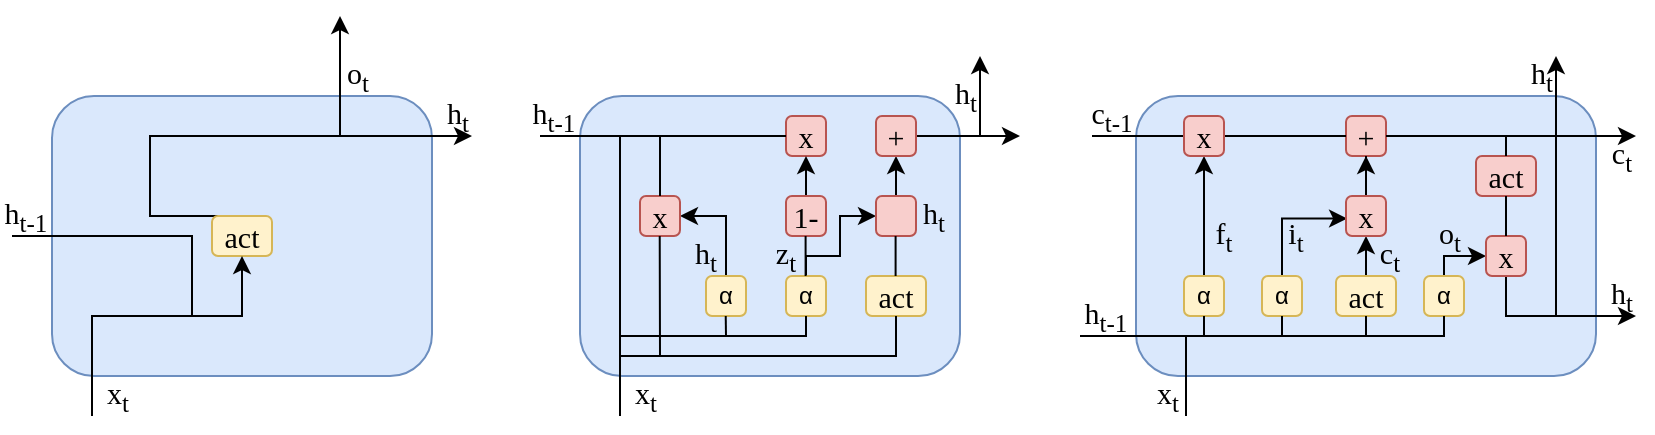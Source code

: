 <mxfile version="23.1.2" type="github">
  <diagram name="Page-1" id="IEJkf_hCV8dXlVngM3ra">
    <mxGraphModel dx="1195" dy="682" grid="1" gridSize="10" guides="1" tooltips="1" connect="1" arrows="1" fold="1" page="1" pageScale="1" pageWidth="1100" pageHeight="850" math="0" shadow="0">
      <root>
        <mxCell id="0" />
        <mxCell id="1" parent="0" />
        <mxCell id="qDmLnBeWTp0_LzGQM5Zg-1" value="" style="rounded=1;whiteSpace=wrap;html=1;fillColor=#dae8fc;strokeColor=#6c8ebf;" vertex="1" parent="1">
          <mxGeometry x="838" y="90" width="230" height="140" as="geometry" />
        </mxCell>
        <mxCell id="qDmLnBeWTp0_LzGQM5Zg-14" style="edgeStyle=orthogonalEdgeStyle;rounded=0;orthogonalLoop=1;jettySize=auto;html=1;exitX=0.5;exitY=0;exitDx=0;exitDy=0;entryX=0.5;entryY=1;entryDx=0;entryDy=0;" edge="1" parent="1" source="qDmLnBeWTp0_LzGQM5Zg-2" target="qDmLnBeWTp0_LzGQM5Zg-10">
          <mxGeometry relative="1" as="geometry" />
        </mxCell>
        <mxCell id="qDmLnBeWTp0_LzGQM5Zg-2" value="&lt;font style=&quot;font-size: 15px;&quot; face=&quot;Times New Roman&quot;&gt;act&lt;/font&gt;" style="rounded=1;whiteSpace=wrap;html=1;fillColor=#fff2cc;strokeColor=#d6b656;" vertex="1" parent="1">
          <mxGeometry x="938" y="180" width="30" height="20" as="geometry" />
        </mxCell>
        <mxCell id="qDmLnBeWTp0_LzGQM5Zg-4" value="&lt;font face=&quot;Times New Roman&quot;&gt;&lt;span style=&quot;font-size: 15px;&quot;&gt;+&lt;/span&gt;&lt;/font&gt;" style="rounded=1;whiteSpace=wrap;html=1;fillColor=#f8cecc;strokeColor=#b85450;" vertex="1" parent="1">
          <mxGeometry x="943" y="100" width="20" height="20" as="geometry" />
        </mxCell>
        <mxCell id="qDmLnBeWTp0_LzGQM5Zg-9" style="edgeStyle=orthogonalEdgeStyle;rounded=0;orthogonalLoop=1;jettySize=auto;html=1;exitX=0.5;exitY=0;exitDx=0;exitDy=0;" edge="1" parent="1" source="qDmLnBeWTp0_LzGQM5Zg-5" target="qDmLnBeWTp0_LzGQM5Zg-3">
          <mxGeometry relative="1" as="geometry" />
        </mxCell>
        <mxCell id="qDmLnBeWTp0_LzGQM5Zg-5" value="α" style="rounded=1;whiteSpace=wrap;html=1;fillColor=#fff2cc;strokeColor=#d6b656;" vertex="1" parent="1">
          <mxGeometry x="862" y="180" width="20" height="20" as="geometry" />
        </mxCell>
        <mxCell id="qDmLnBeWTp0_LzGQM5Zg-12" style="edgeStyle=orthogonalEdgeStyle;rounded=0;orthogonalLoop=1;jettySize=auto;html=1;exitX=0.5;exitY=0;exitDx=0;exitDy=0;entryX=0.027;entryY=0.563;entryDx=0;entryDy=0;entryPerimeter=0;" edge="1" parent="1" source="qDmLnBeWTp0_LzGQM5Zg-6" target="qDmLnBeWTp0_LzGQM5Zg-10">
          <mxGeometry relative="1" as="geometry">
            <mxPoint x="960" y="150" as="targetPoint" />
          </mxGeometry>
        </mxCell>
        <mxCell id="qDmLnBeWTp0_LzGQM5Zg-6" value="α" style="rounded=1;whiteSpace=wrap;html=1;fillColor=#fff2cc;strokeColor=#d6b656;" vertex="1" parent="1">
          <mxGeometry x="901" y="180" width="20" height="20" as="geometry" />
        </mxCell>
        <mxCell id="qDmLnBeWTp0_LzGQM5Zg-7" value="&lt;font style=&quot;font-size: 15px;&quot; face=&quot;Times New Roman&quot;&gt;act&lt;/font&gt;" style="rounded=1;whiteSpace=wrap;html=1;fillColor=#f8cecc;strokeColor=#b85450;" vertex="1" parent="1">
          <mxGeometry x="1008" y="120" width="30" height="20" as="geometry" />
        </mxCell>
        <mxCell id="qDmLnBeWTp0_LzGQM5Zg-16" style="edgeStyle=orthogonalEdgeStyle;rounded=0;orthogonalLoop=1;jettySize=auto;html=1;exitX=0.5;exitY=0;exitDx=0;exitDy=0;entryX=0;entryY=0.5;entryDx=0;entryDy=0;" edge="1" parent="1" source="qDmLnBeWTp0_LzGQM5Zg-8" target="qDmLnBeWTp0_LzGQM5Zg-15">
          <mxGeometry relative="1" as="geometry">
            <Array as="points">
              <mxPoint x="992" y="170" />
            </Array>
          </mxGeometry>
        </mxCell>
        <mxCell id="qDmLnBeWTp0_LzGQM5Zg-8" value="α" style="rounded=1;whiteSpace=wrap;html=1;fillColor=#fff2cc;strokeColor=#d6b656;" vertex="1" parent="1">
          <mxGeometry x="982" y="180" width="20" height="20" as="geometry" />
        </mxCell>
        <mxCell id="qDmLnBeWTp0_LzGQM5Zg-13" style="edgeStyle=orthogonalEdgeStyle;rounded=0;orthogonalLoop=1;jettySize=auto;html=1;exitX=0.5;exitY=0;exitDx=0;exitDy=0;" edge="1" parent="1" source="qDmLnBeWTp0_LzGQM5Zg-10" target="qDmLnBeWTp0_LzGQM5Zg-4">
          <mxGeometry relative="1" as="geometry" />
        </mxCell>
        <mxCell id="qDmLnBeWTp0_LzGQM5Zg-10" value="&lt;font face=&quot;Times New Roman&quot;&gt;&lt;span style=&quot;font-size: 15px;&quot;&gt;x&lt;/span&gt;&lt;/font&gt;" style="rounded=1;whiteSpace=wrap;html=1;fillColor=#f8cecc;strokeColor=#b85450;" vertex="1" parent="1">
          <mxGeometry x="943" y="140" width="20" height="20" as="geometry" />
        </mxCell>
        <mxCell id="qDmLnBeWTp0_LzGQM5Zg-30" style="edgeStyle=orthogonalEdgeStyle;rounded=0;orthogonalLoop=1;jettySize=auto;html=1;" edge="1" parent="1" source="qDmLnBeWTp0_LzGQM5Zg-15">
          <mxGeometry relative="1" as="geometry">
            <mxPoint x="1088" y="200" as="targetPoint" />
            <Array as="points">
              <mxPoint x="1023" y="200" />
            </Array>
          </mxGeometry>
        </mxCell>
        <mxCell id="qDmLnBeWTp0_LzGQM5Zg-15" value="&lt;font face=&quot;Times New Roman&quot;&gt;&lt;span style=&quot;font-size: 15px;&quot;&gt;x&lt;/span&gt;&lt;/font&gt;" style="rounded=1;whiteSpace=wrap;html=1;fillColor=#f8cecc;strokeColor=#b85450;" vertex="1" parent="1">
          <mxGeometry x="1013" y="160" width="20" height="20" as="geometry" />
        </mxCell>
        <mxCell id="qDmLnBeWTp0_LzGQM5Zg-19" value="" style="endArrow=none;html=1;rounded=0;exitX=0;exitY=1;exitDx=0;exitDy=0;" edge="1" parent="1" source="qDmLnBeWTp0_LzGQM5Zg-37">
          <mxGeometry width="50" height="50" relative="1" as="geometry">
            <mxPoint x="798" y="210" as="sourcePoint" />
            <mxPoint x="984" y="210" as="targetPoint" />
          </mxGeometry>
        </mxCell>
        <mxCell id="qDmLnBeWTp0_LzGQM5Zg-21" value="" style="endArrow=none;html=1;rounded=0;entryX=0.5;entryY=1;entryDx=0;entryDy=0;" edge="1" parent="1" target="qDmLnBeWTp0_LzGQM5Zg-8">
          <mxGeometry width="50" height="50" relative="1" as="geometry">
            <mxPoint x="984" y="210" as="sourcePoint" />
            <mxPoint x="984" y="200" as="targetPoint" />
            <Array as="points">
              <mxPoint x="992" y="210" />
            </Array>
          </mxGeometry>
        </mxCell>
        <mxCell id="qDmLnBeWTp0_LzGQM5Zg-23" value="" style="endArrow=none;html=1;rounded=0;" edge="1" parent="1">
          <mxGeometry width="50" height="50" relative="1" as="geometry">
            <mxPoint x="953" y="210" as="sourcePoint" />
            <mxPoint x="953" y="200" as="targetPoint" />
          </mxGeometry>
        </mxCell>
        <mxCell id="qDmLnBeWTp0_LzGQM5Zg-24" value="" style="endArrow=none;html=1;rounded=0;" edge="1" parent="1">
          <mxGeometry width="50" height="50" relative="1" as="geometry">
            <mxPoint x="911" y="210" as="sourcePoint" />
            <mxPoint x="911" y="200" as="targetPoint" />
          </mxGeometry>
        </mxCell>
        <mxCell id="qDmLnBeWTp0_LzGQM5Zg-25" value="" style="endArrow=none;html=1;rounded=0;" edge="1" parent="1">
          <mxGeometry width="50" height="50" relative="1" as="geometry">
            <mxPoint x="872" y="210" as="sourcePoint" />
            <mxPoint x="872" y="200" as="targetPoint" />
          </mxGeometry>
        </mxCell>
        <mxCell id="qDmLnBeWTp0_LzGQM5Zg-26" value="" style="endArrow=none;html=1;rounded=0;" edge="1" parent="1">
          <mxGeometry width="50" height="50" relative="1" as="geometry">
            <mxPoint x="816" y="110" as="sourcePoint" />
            <mxPoint x="862" y="110" as="targetPoint" />
          </mxGeometry>
        </mxCell>
        <mxCell id="qDmLnBeWTp0_LzGQM5Zg-27" value="" style="endArrow=none;html=1;rounded=0;" edge="1" parent="1">
          <mxGeometry width="50" height="50" relative="1" as="geometry">
            <mxPoint x="863" y="250" as="sourcePoint" />
            <mxPoint x="863" y="210" as="targetPoint" />
          </mxGeometry>
        </mxCell>
        <mxCell id="qDmLnBeWTp0_LzGQM5Zg-28" value="" style="endArrow=none;html=1;rounded=0;entryX=0;entryY=0.5;entryDx=0;entryDy=0;" edge="1" parent="1" target="qDmLnBeWTp0_LzGQM5Zg-4">
          <mxGeometry width="50" height="50" relative="1" as="geometry">
            <mxPoint x="864" y="110" as="sourcePoint" />
            <mxPoint x="914" y="60" as="targetPoint" />
          </mxGeometry>
        </mxCell>
        <mxCell id="qDmLnBeWTp0_LzGQM5Zg-29" value="" style="endArrow=classic;html=1;rounded=0;exitX=1;exitY=0.5;exitDx=0;exitDy=0;" edge="1" parent="1" source="qDmLnBeWTp0_LzGQM5Zg-4">
          <mxGeometry width="50" height="50" relative="1" as="geometry">
            <mxPoint x="1108" y="130" as="sourcePoint" />
            <mxPoint x="1088" y="110" as="targetPoint" />
          </mxGeometry>
        </mxCell>
        <mxCell id="qDmLnBeWTp0_LzGQM5Zg-31" value="" style="endArrow=classic;html=1;rounded=0;" edge="1" parent="1">
          <mxGeometry width="50" height="50" relative="1" as="geometry">
            <mxPoint x="1048" y="200" as="sourcePoint" />
            <mxPoint x="1048" y="70" as="targetPoint" />
          </mxGeometry>
        </mxCell>
        <mxCell id="qDmLnBeWTp0_LzGQM5Zg-33" value="" style="endArrow=none;html=1;rounded=0;" edge="1" parent="1">
          <mxGeometry width="50" height="50" relative="1" as="geometry">
            <mxPoint x="1023" y="120" as="sourcePoint" />
            <mxPoint x="1023" y="110" as="targetPoint" />
          </mxGeometry>
        </mxCell>
        <mxCell id="qDmLnBeWTp0_LzGQM5Zg-34" value="" style="endArrow=none;html=1;rounded=0;exitX=0.5;exitY=0;exitDx=0;exitDy=0;" edge="1" parent="1" source="qDmLnBeWTp0_LzGQM5Zg-15">
          <mxGeometry width="50" height="50" relative="1" as="geometry">
            <mxPoint x="1023" y="150" as="sourcePoint" />
            <mxPoint x="1023" y="140" as="targetPoint" />
          </mxGeometry>
        </mxCell>
        <mxCell id="qDmLnBeWTp0_LzGQM5Zg-36" value="&lt;font style=&quot;font-size: 15px;&quot; face=&quot;Times New Roman&quot;&gt;x&lt;sub&gt;t&lt;/sub&gt;&lt;/font&gt;" style="text;html=1;strokeColor=none;fillColor=none;align=center;verticalAlign=middle;whiteSpace=wrap;rounded=0;" vertex="1" parent="1">
          <mxGeometry x="841" y="230" width="26" height="20" as="geometry" />
        </mxCell>
        <mxCell id="qDmLnBeWTp0_LzGQM5Zg-37" value="&lt;font style=&quot;font-size: 15px;&quot; face=&quot;Times New Roman&quot;&gt;h&lt;sub&gt;t-1&lt;/sub&gt;&lt;/font&gt;" style="text;html=1;strokeColor=none;fillColor=none;align=center;verticalAlign=middle;whiteSpace=wrap;rounded=0;" vertex="1" parent="1">
          <mxGeometry x="810" y="190" width="26" height="20" as="geometry" />
        </mxCell>
        <mxCell id="qDmLnBeWTp0_LzGQM5Zg-38" value="&lt;font style=&quot;&quot; face=&quot;Times New Roman&quot;&gt;&lt;span style=&quot;font-size: 15px;&quot;&gt;c&lt;sub&gt;t-1&lt;/sub&gt;&lt;/span&gt;&lt;/font&gt;" style="text;html=1;strokeColor=none;fillColor=none;align=center;verticalAlign=middle;whiteSpace=wrap;rounded=0;" vertex="1" parent="1">
          <mxGeometry x="811" y="90" width="30" height="20" as="geometry" />
        </mxCell>
        <mxCell id="qDmLnBeWTp0_LzGQM5Zg-39" value="&lt;font style=&quot;font-size: 15px;&quot; face=&quot;Times New Roman&quot;&gt;f&lt;sub&gt;t&lt;/sub&gt;&lt;/font&gt;" style="text;html=1;strokeColor=none;fillColor=none;align=center;verticalAlign=middle;whiteSpace=wrap;rounded=0;" vertex="1" parent="1">
          <mxGeometry x="869" y="150" width="26" height="20" as="geometry" />
        </mxCell>
        <mxCell id="qDmLnBeWTp0_LzGQM5Zg-40" value="&lt;font style=&quot;font-size: 15px;&quot; face=&quot;Times New Roman&quot;&gt;i&lt;sub&gt;t&lt;/sub&gt;&lt;/font&gt;" style="text;html=1;strokeColor=none;fillColor=none;align=center;verticalAlign=middle;whiteSpace=wrap;rounded=0;" vertex="1" parent="1">
          <mxGeometry x="905" y="150" width="26" height="20" as="geometry" />
        </mxCell>
        <mxCell id="qDmLnBeWTp0_LzGQM5Zg-41" value="&lt;font style=&quot;font-size: 15px;&quot; face=&quot;Times New Roman&quot;&gt;c&lt;sub&gt;t&lt;/sub&gt;&lt;/font&gt;" style="text;html=1;strokeColor=none;fillColor=none;align=center;verticalAlign=middle;whiteSpace=wrap;rounded=0;" vertex="1" parent="1">
          <mxGeometry x="952" y="160" width="26" height="20" as="geometry" />
        </mxCell>
        <mxCell id="qDmLnBeWTp0_LzGQM5Zg-42" value="&lt;font style=&quot;font-size: 15px;&quot; face=&quot;Times New Roman&quot;&gt;o&lt;sub&gt;t&lt;/sub&gt;&lt;/font&gt;" style="text;html=1;strokeColor=none;fillColor=none;align=center;verticalAlign=middle;whiteSpace=wrap;rounded=0;" vertex="1" parent="1">
          <mxGeometry x="982" y="150" width="26" height="20" as="geometry" />
        </mxCell>
        <mxCell id="qDmLnBeWTp0_LzGQM5Zg-43" value="&lt;font style=&quot;font-size: 15px;&quot; face=&quot;Times New Roman&quot;&gt;h&lt;sub&gt;t&lt;/sub&gt;&lt;/font&gt;" style="text;html=1;strokeColor=none;fillColor=none;align=center;verticalAlign=middle;whiteSpace=wrap;rounded=0;" vertex="1" parent="1">
          <mxGeometry x="1028" y="70" width="26" height="20" as="geometry" />
        </mxCell>
        <mxCell id="qDmLnBeWTp0_LzGQM5Zg-44" value="&lt;font style=&quot;&quot; face=&quot;Times New Roman&quot;&gt;&lt;span style=&quot;font-size: 15px;&quot;&gt;c&lt;sub&gt;t&lt;/sub&gt;&lt;/span&gt;&lt;/font&gt;" style="text;html=1;strokeColor=none;fillColor=none;align=center;verticalAlign=middle;whiteSpace=wrap;rounded=0;" vertex="1" parent="1">
          <mxGeometry x="1068" y="110" width="26" height="20" as="geometry" />
        </mxCell>
        <mxCell id="qDmLnBeWTp0_LzGQM5Zg-45" value="&lt;font style=&quot;font-size: 15px;&quot; face=&quot;Times New Roman&quot;&gt;h&lt;sub&gt;t&lt;/sub&gt;&lt;/font&gt;" style="text;html=1;strokeColor=none;fillColor=none;align=center;verticalAlign=middle;whiteSpace=wrap;rounded=0;" vertex="1" parent="1">
          <mxGeometry x="1068" y="180" width="26" height="20" as="geometry" />
        </mxCell>
        <mxCell id="qDmLnBeWTp0_LzGQM5Zg-84" value="" style="rounded=1;whiteSpace=wrap;html=1;fillColor=#dae8fc;strokeColor=#6c8ebf;" vertex="1" parent="1">
          <mxGeometry x="560" y="90" width="190" height="140" as="geometry" />
        </mxCell>
        <mxCell id="qDmLnBeWTp0_LzGQM5Zg-85" value="&lt;font style=&quot;font-size: 15px;&quot; face=&quot;Times New Roman&quot;&gt;act&lt;/font&gt;" style="rounded=1;whiteSpace=wrap;html=1;fillColor=#fff2cc;strokeColor=#d6b656;" vertex="1" parent="1">
          <mxGeometry x="703" y="180" width="30" height="20" as="geometry" />
        </mxCell>
        <mxCell id="qDmLnBeWTp0_LzGQM5Zg-95" style="edgeStyle=orthogonalEdgeStyle;rounded=0;orthogonalLoop=1;jettySize=auto;html=1;exitX=0.5;exitY=0;exitDx=0;exitDy=0;entryX=1;entryY=0.5;entryDx=0;entryDy=0;" edge="1" parent="1" source="qDmLnBeWTp0_LzGQM5Zg-86" target="qDmLnBeWTp0_LzGQM5Zg-88">
          <mxGeometry relative="1" as="geometry">
            <Array as="points">
              <mxPoint x="633" y="150" />
            </Array>
          </mxGeometry>
        </mxCell>
        <mxCell id="qDmLnBeWTp0_LzGQM5Zg-86" value="α" style="rounded=1;whiteSpace=wrap;html=1;fillColor=#fff2cc;strokeColor=#d6b656;" vertex="1" parent="1">
          <mxGeometry x="623" y="180" width="20" height="20" as="geometry" />
        </mxCell>
        <mxCell id="qDmLnBeWTp0_LzGQM5Zg-93" style="edgeStyle=orthogonalEdgeStyle;rounded=0;orthogonalLoop=1;jettySize=auto;html=1;exitX=0.5;exitY=0;exitDx=0;exitDy=0;entryX=0;entryY=0.5;entryDx=0;entryDy=0;" edge="1" parent="1" source="qDmLnBeWTp0_LzGQM5Zg-87" target="qDmLnBeWTp0_LzGQM5Zg-91">
          <mxGeometry relative="1" as="geometry">
            <Array as="points">
              <mxPoint x="673" y="170" />
              <mxPoint x="690" y="170" />
              <mxPoint x="690" y="150" />
            </Array>
          </mxGeometry>
        </mxCell>
        <mxCell id="qDmLnBeWTp0_LzGQM5Zg-87" value="α" style="rounded=1;whiteSpace=wrap;html=1;fillColor=#fff2cc;strokeColor=#d6b656;" vertex="1" parent="1">
          <mxGeometry x="663" y="180" width="20" height="20" as="geometry" />
        </mxCell>
        <mxCell id="qDmLnBeWTp0_LzGQM5Zg-88" value="&lt;font face=&quot;Times New Roman&quot;&gt;&lt;span style=&quot;font-size: 15px;&quot;&gt;x&lt;/span&gt;&lt;/font&gt;" style="rounded=1;whiteSpace=wrap;html=1;fillColor=#f8cecc;strokeColor=#b85450;" vertex="1" parent="1">
          <mxGeometry x="590" y="140" width="20" height="20" as="geometry" />
        </mxCell>
        <mxCell id="qDmLnBeWTp0_LzGQM5Zg-89" value="&lt;font face=&quot;Times New Roman&quot;&gt;&lt;span style=&quot;font-size: 15px;&quot;&gt;x&lt;/span&gt;&lt;/font&gt;" style="rounded=1;whiteSpace=wrap;html=1;fillColor=#f8cecc;strokeColor=#b85450;" vertex="1" parent="1">
          <mxGeometry x="663" y="100" width="20" height="20" as="geometry" />
        </mxCell>
        <mxCell id="qDmLnBeWTp0_LzGQM5Zg-94" style="edgeStyle=orthogonalEdgeStyle;rounded=0;orthogonalLoop=1;jettySize=auto;html=1;exitX=0.5;exitY=0;exitDx=0;exitDy=0;entryX=0.5;entryY=1;entryDx=0;entryDy=0;" edge="1" parent="1" source="qDmLnBeWTp0_LzGQM5Zg-90" target="qDmLnBeWTp0_LzGQM5Zg-89">
          <mxGeometry relative="1" as="geometry" />
        </mxCell>
        <mxCell id="qDmLnBeWTp0_LzGQM5Zg-90" value="&lt;font face=&quot;Times New Roman&quot;&gt;&lt;span style=&quot;font-size: 15px;&quot;&gt;1-&lt;/span&gt;&lt;/font&gt;" style="rounded=1;whiteSpace=wrap;html=1;fillColor=#f8cecc;strokeColor=#b85450;" vertex="1" parent="1">
          <mxGeometry x="663" y="140" width="20" height="20" as="geometry" />
        </mxCell>
        <mxCell id="qDmLnBeWTp0_LzGQM5Zg-101" style="edgeStyle=orthogonalEdgeStyle;rounded=0;orthogonalLoop=1;jettySize=auto;html=1;exitX=0.5;exitY=0;exitDx=0;exitDy=0;entryX=0.5;entryY=1;entryDx=0;entryDy=0;" edge="1" parent="1" source="qDmLnBeWTp0_LzGQM5Zg-91" target="qDmLnBeWTp0_LzGQM5Zg-92">
          <mxGeometry relative="1" as="geometry" />
        </mxCell>
        <mxCell id="qDmLnBeWTp0_LzGQM5Zg-91" value="" style="rounded=1;whiteSpace=wrap;html=1;fillColor=#f8cecc;strokeColor=#b85450;" vertex="1" parent="1">
          <mxGeometry x="708" y="140" width="20" height="20" as="geometry" />
        </mxCell>
        <mxCell id="qDmLnBeWTp0_LzGQM5Zg-102" style="edgeStyle=orthogonalEdgeStyle;rounded=0;orthogonalLoop=1;jettySize=auto;html=1;exitX=1;exitY=0.5;exitDx=0;exitDy=0;" edge="1" parent="1" source="qDmLnBeWTp0_LzGQM5Zg-92">
          <mxGeometry relative="1" as="geometry">
            <mxPoint x="780" y="110" as="targetPoint" />
          </mxGeometry>
        </mxCell>
        <mxCell id="qDmLnBeWTp0_LzGQM5Zg-92" value="&lt;font face=&quot;Times New Roman&quot;&gt;&lt;span style=&quot;font-size: 15px;&quot;&gt;+&lt;/span&gt;&lt;/font&gt;" style="rounded=1;whiteSpace=wrap;html=1;fillColor=#f8cecc;strokeColor=#b85450;" vertex="1" parent="1">
          <mxGeometry x="708" y="100" width="20" height="20" as="geometry" />
        </mxCell>
        <mxCell id="qDmLnBeWTp0_LzGQM5Zg-96" value="" style="endArrow=none;html=1;rounded=0;entryX=0;entryY=0.5;entryDx=0;entryDy=0;" edge="1" parent="1" target="qDmLnBeWTp0_LzGQM5Zg-89">
          <mxGeometry width="50" height="50" relative="1" as="geometry">
            <mxPoint x="540" y="110" as="sourcePoint" />
            <mxPoint x="470" y="60" as="targetPoint" />
          </mxGeometry>
        </mxCell>
        <mxCell id="qDmLnBeWTp0_LzGQM5Zg-97" value="" style="endArrow=none;html=1;rounded=0;exitX=0.5;exitY=0;exitDx=0;exitDy=0;" edge="1" parent="1" source="qDmLnBeWTp0_LzGQM5Zg-88">
          <mxGeometry width="50" height="50" relative="1" as="geometry">
            <mxPoint x="602.8" y="140" as="sourcePoint" />
            <mxPoint x="600" y="110" as="targetPoint" />
          </mxGeometry>
        </mxCell>
        <mxCell id="qDmLnBeWTp0_LzGQM5Zg-98" value="" style="endArrow=none;html=1;rounded=0;" edge="1" parent="1">
          <mxGeometry width="50" height="50" relative="1" as="geometry">
            <mxPoint x="672.8" y="180" as="sourcePoint" />
            <mxPoint x="672.8" y="160" as="targetPoint" />
          </mxGeometry>
        </mxCell>
        <mxCell id="qDmLnBeWTp0_LzGQM5Zg-100" value="" style="endArrow=none;html=1;rounded=0;" edge="1" parent="1">
          <mxGeometry width="50" height="50" relative="1" as="geometry">
            <mxPoint x="717.8" y="180" as="sourcePoint" />
            <mxPoint x="717.8" y="160" as="targetPoint" />
          </mxGeometry>
        </mxCell>
        <mxCell id="qDmLnBeWTp0_LzGQM5Zg-103" value="" style="endArrow=none;html=1;rounded=0;" edge="1" parent="1">
          <mxGeometry width="50" height="50" relative="1" as="geometry">
            <mxPoint x="580" y="250" as="sourcePoint" />
            <mxPoint x="580" y="210" as="targetPoint" />
          </mxGeometry>
        </mxCell>
        <mxCell id="qDmLnBeWTp0_LzGQM5Zg-104" value="" style="endArrow=none;html=1;rounded=0;entryX=0.5;entryY=1;entryDx=0;entryDy=0;" edge="1" parent="1" target="qDmLnBeWTp0_LzGQM5Zg-87">
          <mxGeometry width="50" height="50" relative="1" as="geometry">
            <mxPoint x="580" y="110" as="sourcePoint" />
            <mxPoint x="630" y="210" as="targetPoint" />
            <Array as="points">
              <mxPoint x="580" y="210" />
              <mxPoint x="673" y="210" />
            </Array>
          </mxGeometry>
        </mxCell>
        <mxCell id="qDmLnBeWTp0_LzGQM5Zg-106" value="" style="endArrow=none;html=1;rounded=0;" edge="1" parent="1">
          <mxGeometry width="50" height="50" relative="1" as="geometry">
            <mxPoint x="633" y="210" as="sourcePoint" />
            <mxPoint x="632.86" y="200" as="targetPoint" />
          </mxGeometry>
        </mxCell>
        <mxCell id="qDmLnBeWTp0_LzGQM5Zg-107" value="" style="endArrow=none;html=1;rounded=0;" edge="1" parent="1">
          <mxGeometry width="50" height="50" relative="1" as="geometry">
            <mxPoint x="580" y="220" as="sourcePoint" />
            <mxPoint x="599.86" y="160" as="targetPoint" />
            <Array as="points">
              <mxPoint x="600" y="220" />
            </Array>
          </mxGeometry>
        </mxCell>
        <mxCell id="qDmLnBeWTp0_LzGQM5Zg-108" value="" style="endArrow=none;html=1;rounded=0;exitX=0.5;exitY=1;exitDx=0;exitDy=0;" edge="1" parent="1" source="qDmLnBeWTp0_LzGQM5Zg-85">
          <mxGeometry width="50" height="50" relative="1" as="geometry">
            <mxPoint x="630" y="220" as="sourcePoint" />
            <mxPoint x="600" y="220" as="targetPoint" />
            <Array as="points">
              <mxPoint x="718" y="220" />
            </Array>
          </mxGeometry>
        </mxCell>
        <mxCell id="qDmLnBeWTp0_LzGQM5Zg-109" value="&lt;font style=&quot;font-size: 15px;&quot; face=&quot;Times New Roman&quot;&gt;h&lt;sub&gt;t-1&lt;/sub&gt;&lt;/font&gt;" style="text;html=1;strokeColor=none;fillColor=none;align=center;verticalAlign=middle;whiteSpace=wrap;rounded=0;" vertex="1" parent="1">
          <mxGeometry x="534" y="90" width="26" height="20" as="geometry" />
        </mxCell>
        <mxCell id="qDmLnBeWTp0_LzGQM5Zg-110" value="&lt;font style=&quot;font-size: 15px;&quot; face=&quot;Times New Roman&quot;&gt;x&lt;sub&gt;t&lt;/sub&gt;&lt;/font&gt;" style="text;html=1;strokeColor=none;fillColor=none;align=center;verticalAlign=middle;whiteSpace=wrap;rounded=0;" vertex="1" parent="1">
          <mxGeometry x="580" y="230" width="26" height="20" as="geometry" />
        </mxCell>
        <mxCell id="qDmLnBeWTp0_LzGQM5Zg-111" value="&lt;font style=&quot;font-size: 15px;&quot; face=&quot;Times New Roman&quot;&gt;h&lt;sub&gt;t&lt;/sub&gt;&lt;/font&gt;" style="text;html=1;strokeColor=none;fillColor=none;align=center;verticalAlign=middle;whiteSpace=wrap;rounded=0;" vertex="1" parent="1">
          <mxGeometry x="740" y="80" width="26" height="20" as="geometry" />
        </mxCell>
        <mxCell id="qDmLnBeWTp0_LzGQM5Zg-112" value="" style="endArrow=classic;html=1;rounded=0;" edge="1" parent="1">
          <mxGeometry width="50" height="50" relative="1" as="geometry">
            <mxPoint x="760" y="110" as="sourcePoint" />
            <mxPoint x="760" y="70" as="targetPoint" />
          </mxGeometry>
        </mxCell>
        <mxCell id="qDmLnBeWTp0_LzGQM5Zg-113" value="&lt;font style=&quot;font-size: 15px;&quot; face=&quot;Times New Roman&quot;&gt;h&lt;sub&gt;t&lt;/sub&gt;&lt;/font&gt;" style="text;html=1;strokeColor=none;fillColor=none;align=center;verticalAlign=middle;whiteSpace=wrap;rounded=0;" vertex="1" parent="1">
          <mxGeometry x="724" y="140" width="26" height="20" as="geometry" />
        </mxCell>
        <mxCell id="qDmLnBeWTp0_LzGQM5Zg-114" value="&lt;font style=&quot;font-size: 15px;&quot; face=&quot;Times New Roman&quot;&gt;z&lt;sub&gt;t&lt;/sub&gt;&lt;/font&gt;" style="text;html=1;strokeColor=none;fillColor=none;align=center;verticalAlign=middle;whiteSpace=wrap;rounded=0;" vertex="1" parent="1">
          <mxGeometry x="650" y="160" width="26" height="20" as="geometry" />
        </mxCell>
        <mxCell id="qDmLnBeWTp0_LzGQM5Zg-115" value="&lt;font style=&quot;font-size: 15px;&quot; face=&quot;Times New Roman&quot;&gt;h&lt;sub&gt;t&lt;/sub&gt;&lt;/font&gt;" style="text;html=1;strokeColor=none;fillColor=none;align=center;verticalAlign=middle;whiteSpace=wrap;rounded=0;" vertex="1" parent="1">
          <mxGeometry x="610" y="160" width="26" height="20" as="geometry" />
        </mxCell>
        <mxCell id="qDmLnBeWTp0_LzGQM5Zg-3" value="&lt;font face=&quot;Times New Roman&quot;&gt;&lt;span style=&quot;font-size: 15px;&quot;&gt;x&lt;/span&gt;&lt;/font&gt;" style="rounded=1;whiteSpace=wrap;html=1;fillColor=#f8cecc;strokeColor=#b85450;" vertex="1" parent="1">
          <mxGeometry x="862" y="100" width="20" height="20" as="geometry" />
        </mxCell>
        <mxCell id="qDmLnBeWTp0_LzGQM5Zg-149" value="" style="rounded=1;whiteSpace=wrap;html=1;fillColor=#dae8fc;strokeColor=#6c8ebf;" vertex="1" parent="1">
          <mxGeometry x="296" y="90" width="190" height="140" as="geometry" />
        </mxCell>
        <mxCell id="qDmLnBeWTp0_LzGQM5Zg-151" style="edgeStyle=orthogonalEdgeStyle;rounded=0;orthogonalLoop=1;jettySize=auto;html=1;exitX=0.5;exitY=0;exitDx=0;exitDy=0;" edge="1" parent="1" source="qDmLnBeWTp0_LzGQM5Zg-150">
          <mxGeometry relative="1" as="geometry">
            <mxPoint x="440" y="50" as="targetPoint" />
            <Array as="points">
              <mxPoint x="345" y="150" />
              <mxPoint x="345" y="110" />
              <mxPoint x="440" y="110" />
              <mxPoint x="440" y="50" />
            </Array>
          </mxGeometry>
        </mxCell>
        <mxCell id="qDmLnBeWTp0_LzGQM5Zg-150" value="&lt;font style=&quot;font-size: 15px;&quot; face=&quot;Times New Roman&quot;&gt;act&lt;/font&gt;" style="rounded=1;whiteSpace=wrap;html=1;fillColor=#fff2cc;strokeColor=#d6b656;" vertex="1" parent="1">
          <mxGeometry x="376" y="150" width="30" height="20" as="geometry" />
        </mxCell>
        <mxCell id="qDmLnBeWTp0_LzGQM5Zg-153" value="" style="endArrow=classic;html=1;rounded=0;" edge="1" parent="1">
          <mxGeometry width="50" height="50" relative="1" as="geometry">
            <mxPoint x="426" y="110" as="sourcePoint" />
            <mxPoint x="506" y="110" as="targetPoint" />
          </mxGeometry>
        </mxCell>
        <mxCell id="qDmLnBeWTp0_LzGQM5Zg-154" value="" style="endArrow=classic;html=1;rounded=0;entryX=0.5;entryY=1;entryDx=0;entryDy=0;" edge="1" parent="1" target="qDmLnBeWTp0_LzGQM5Zg-150">
          <mxGeometry width="50" height="50" relative="1" as="geometry">
            <mxPoint x="316" y="250" as="sourcePoint" />
            <mxPoint x="366" y="200" as="targetPoint" />
            <Array as="points">
              <mxPoint x="316" y="200" />
              <mxPoint x="391" y="200" />
            </Array>
          </mxGeometry>
        </mxCell>
        <mxCell id="qDmLnBeWTp0_LzGQM5Zg-155" value="" style="endArrow=none;html=1;rounded=0;" edge="1" parent="1">
          <mxGeometry width="50" height="50" relative="1" as="geometry">
            <mxPoint x="276" y="160" as="sourcePoint" />
            <mxPoint x="366" y="200" as="targetPoint" />
            <Array as="points">
              <mxPoint x="366" y="160" />
            </Array>
          </mxGeometry>
        </mxCell>
        <mxCell id="qDmLnBeWTp0_LzGQM5Zg-156" value="&lt;font style=&quot;font-size: 15px;&quot; face=&quot;Times New Roman&quot;&gt;h&lt;sub&gt;t-1&lt;/sub&gt;&lt;/font&gt;" style="text;html=1;strokeColor=none;fillColor=none;align=center;verticalAlign=middle;whiteSpace=wrap;rounded=0;" vertex="1" parent="1">
          <mxGeometry x="270" y="140" width="26" height="20" as="geometry" />
        </mxCell>
        <mxCell id="qDmLnBeWTp0_LzGQM5Zg-157" value="&lt;font style=&quot;font-size: 15px;&quot; face=&quot;Times New Roman&quot;&gt;x&lt;sub&gt;t&lt;/sub&gt;&lt;/font&gt;" style="text;html=1;strokeColor=none;fillColor=none;align=center;verticalAlign=middle;whiteSpace=wrap;rounded=0;" vertex="1" parent="1">
          <mxGeometry x="316" y="230" width="26" height="20" as="geometry" />
        </mxCell>
        <mxCell id="qDmLnBeWTp0_LzGQM5Zg-158" value="&lt;font style=&quot;&quot; face=&quot;Times New Roman&quot;&gt;&lt;span style=&quot;font-size: 15px;&quot;&gt;o&lt;sub&gt;t&lt;/sub&gt;&lt;/span&gt;&lt;/font&gt;" style="text;html=1;strokeColor=none;fillColor=none;align=center;verticalAlign=middle;whiteSpace=wrap;rounded=0;" vertex="1" parent="1">
          <mxGeometry x="436" y="70" width="26" height="20" as="geometry" />
        </mxCell>
        <mxCell id="qDmLnBeWTp0_LzGQM5Zg-159" value="&lt;font style=&quot;font-size: 15px;&quot; face=&quot;Times New Roman&quot;&gt;h&lt;sub&gt;t&lt;/sub&gt;&lt;/font&gt;" style="text;html=1;strokeColor=none;fillColor=none;align=center;verticalAlign=middle;whiteSpace=wrap;rounded=0;" vertex="1" parent="1">
          <mxGeometry x="486" y="90" width="26" height="20" as="geometry" />
        </mxCell>
      </root>
    </mxGraphModel>
  </diagram>
</mxfile>
